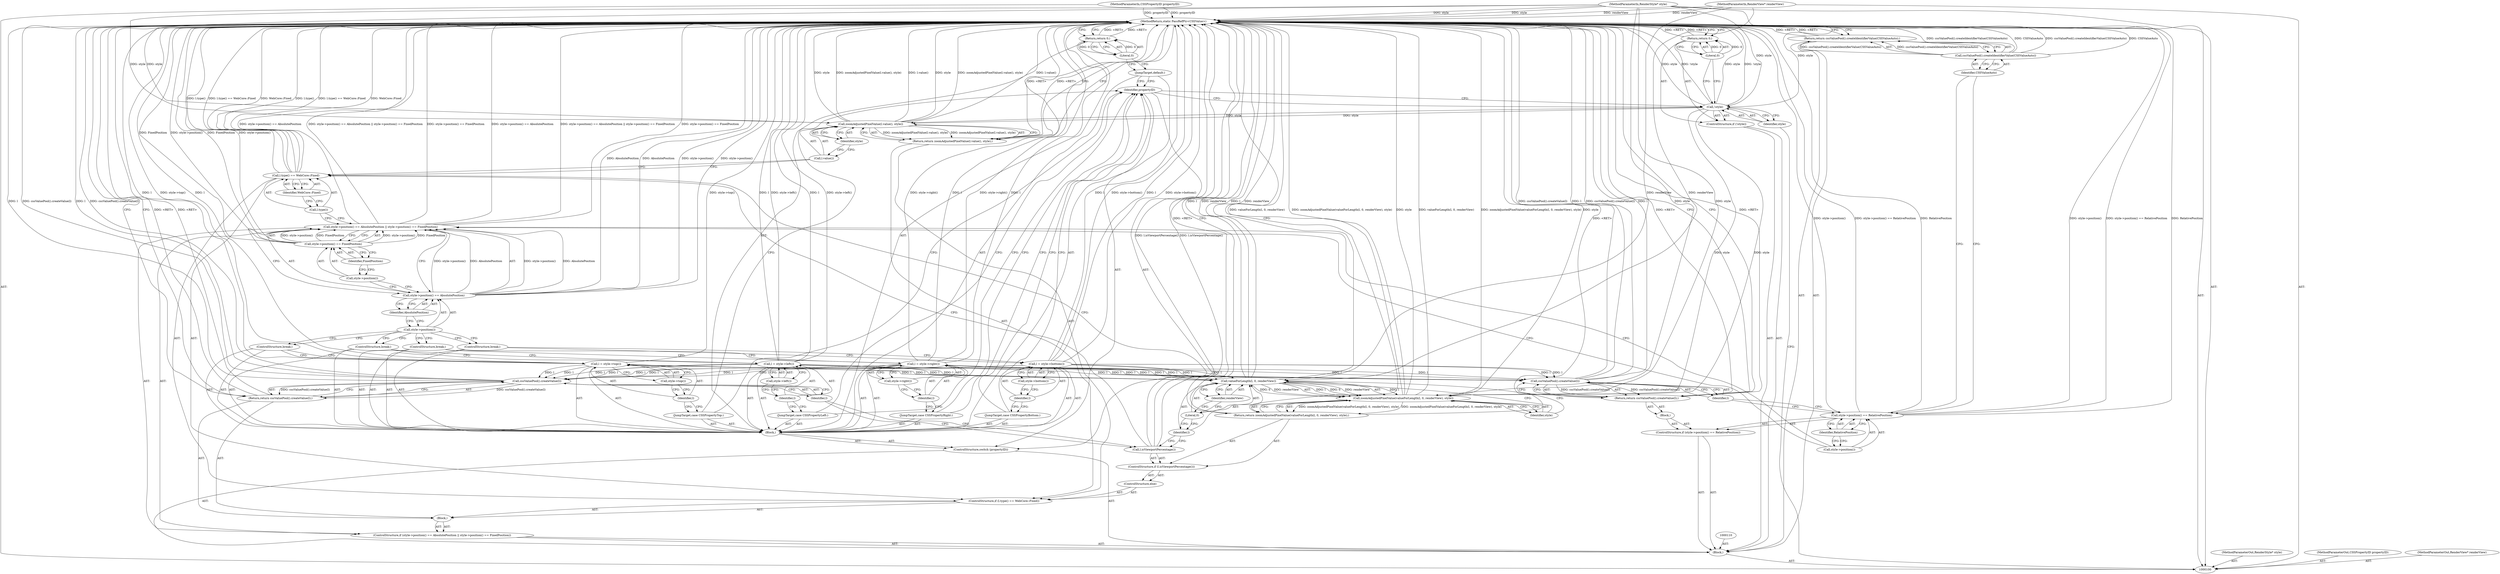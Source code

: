 digraph "0_Chrome_01e4ee2fda0a5e57a8d0c8cb829022eb84fdff12" {
"1000178" [label="(MethodReturn,static PassRefPtr<CSSValue>)"];
"1000101" [label="(MethodParameterIn,RenderStyle* style)"];
"1000250" [label="(MethodParameterOut,RenderStyle* style)"];
"1000102" [label="(MethodParameterIn,CSSPropertyID propertyID)"];
"1000251" [label="(MethodParameterOut,CSSPropertyID propertyID)"];
"1000103" [label="(MethodParameterIn,RenderView* renderView)"];
"1000252" [label="(MethodParameterOut,RenderView* renderView)"];
"1000118" [label="(ControlStructure,break;)"];
"1000119" [label="(JumpTarget,case CSSPropertyRight:)"];
"1000120" [label="(Call,l = style->right())"];
"1000121" [label="(Identifier,l)"];
"1000122" [label="(Call,style->right())"];
"1000123" [label="(ControlStructure,break;)"];
"1000124" [label="(JumpTarget,case CSSPropertyTop:)"];
"1000125" [label="(Call,l = style->top())"];
"1000126" [label="(Identifier,l)"];
"1000127" [label="(Call,style->top())"];
"1000128" [label="(ControlStructure,break;)"];
"1000129" [label="(JumpTarget,case CSSPropertyBottom:)"];
"1000130" [label="(Call,l = style->bottom())"];
"1000131" [label="(Identifier,l)"];
"1000132" [label="(Call,style->bottom())"];
"1000133" [label="(ControlStructure,break;)"];
"1000104" [label="(Block,)"];
"1000134" [label="(JumpTarget,default:)"];
"1000135" [label="(Return,return 0;)"];
"1000136" [label="(Literal,0)"];
"1000141" [label="(Identifier,AbsolutePosition)"];
"1000137" [label="(ControlStructure,if (style->position() == AbsolutePosition || style->position() == FixedPosition))"];
"1000142" [label="(Call,style->position() == FixedPosition)"];
"1000143" [label="(Call,style->position())"];
"1000144" [label="(Identifier,FixedPosition)"];
"1000138" [label="(Call,style->position() == AbsolutePosition || style->position() == FixedPosition)"];
"1000139" [label="(Call,style->position() == AbsolutePosition)"];
"1000140" [label="(Call,style->position())"];
"1000145" [label="(Block,)"];
"1000147" [label="(Call,l.type() == WebCore::Fixed)"];
"1000148" [label="(Call,l.type())"];
"1000149" [label="(Identifier,WebCore::Fixed)"];
"1000146" [label="(ControlStructure,if (l.type() == WebCore::Fixed))"];
"1000150" [label="(Return,return zoomAdjustedPixelValue(l.value(), style);)"];
"1000151" [label="(Call,zoomAdjustedPixelValue(l.value(), style))"];
"1000152" [label="(Call,l.value())"];
"1000153" [label="(Identifier,style)"];
"1000155" [label="(ControlStructure,if (l.isViewportPercentage()))"];
"1000156" [label="(Call,l.isViewportPercentage())"];
"1000154" [label="(ControlStructure,else)"];
"1000157" [label="(Return,return zoomAdjustedPixelValue(valueForLength(l, 0, renderView), style);)"];
"1000158" [label="(Call,zoomAdjustedPixelValue(valueForLength(l, 0, renderView), style))"];
"1000159" [label="(Call,valueForLength(l, 0, renderView))"];
"1000160" [label="(Identifier,l)"];
"1000161" [label="(Literal,0)"];
"1000162" [label="(Identifier,renderView)"];
"1000163" [label="(Identifier,style)"];
"1000165" [label="(Call,cssValuePool().createValue(l))"];
"1000166" [label="(Identifier,l)"];
"1000164" [label="(Return,return cssValuePool().createValue(l);)"];
"1000105" [label="(ControlStructure,if (!style))"];
"1000106" [label="(Call,!style)"];
"1000107" [label="(Identifier,style)"];
"1000170" [label="(Identifier,RelativePosition)"];
"1000167" [label="(ControlStructure,if (style->position() == RelativePosition))"];
"1000171" [label="(Block,)"];
"1000168" [label="(Call,style->position() == RelativePosition)"];
"1000169" [label="(Call,style->position())"];
"1000173" [label="(Call,cssValuePool().createValue(l))"];
"1000174" [label="(Identifier,l)"];
"1000172" [label="(Return,return cssValuePool().createValue(l);)"];
"1000176" [label="(Call,cssValuePool().createIdentifierValue(CSSValueAuto))"];
"1000177" [label="(Identifier,CSSValueAuto)"];
"1000175" [label="(Return,return cssValuePool().createIdentifierValue(CSSValueAuto);)"];
"1000109" [label="(Literal,0)"];
"1000108" [label="(Return,return 0;)"];
"1000112" [label="(Identifier,propertyID)"];
"1000113" [label="(Block,)"];
"1000111" [label="(ControlStructure,switch (propertyID))"];
"1000114" [label="(JumpTarget,case CSSPropertyLeft:)"];
"1000115" [label="(Call,l = style->left())"];
"1000116" [label="(Identifier,l)"];
"1000117" [label="(Call,style->left())"];
"1000178" -> "1000100"  [label="AST: "];
"1000178" -> "1000108"  [label="CFG: "];
"1000178" -> "1000135"  [label="CFG: "];
"1000178" -> "1000150"  [label="CFG: "];
"1000178" -> "1000157"  [label="CFG: "];
"1000178" -> "1000164"  [label="CFG: "];
"1000178" -> "1000172"  [label="CFG: "];
"1000178" -> "1000175"  [label="CFG: "];
"1000138" -> "1000178"  [label="DDG: style->position() == FixedPosition"];
"1000138" -> "1000178"  [label="DDG: style->position() == AbsolutePosition"];
"1000138" -> "1000178"  [label="DDG: style->position() == AbsolutePosition || style->position() == FixedPosition"];
"1000168" -> "1000178"  [label="DDG: style->position()"];
"1000168" -> "1000178"  [label="DDG: style->position() == RelativePosition"];
"1000168" -> "1000178"  [label="DDG: RelativePosition"];
"1000159" -> "1000178"  [label="DDG: l"];
"1000159" -> "1000178"  [label="DDG: renderView"];
"1000102" -> "1000178"  [label="DDG: propertyID"];
"1000158" -> "1000178"  [label="DDG: valueForLength(l, 0, renderView)"];
"1000158" -> "1000178"  [label="DDG: zoomAdjustedPixelValue(valueForLength(l, 0, renderView), style)"];
"1000158" -> "1000178"  [label="DDG: style"];
"1000115" -> "1000178"  [label="DDG: style->left()"];
"1000115" -> "1000178"  [label="DDG: l"];
"1000125" -> "1000178"  [label="DDG: l"];
"1000125" -> "1000178"  [label="DDG: style->top()"];
"1000106" -> "1000178"  [label="DDG: style"];
"1000106" -> "1000178"  [label="DDG: !style"];
"1000151" -> "1000178"  [label="DDG: zoomAdjustedPixelValue(l.value(), style)"];
"1000151" -> "1000178"  [label="DDG: l.value()"];
"1000151" -> "1000178"  [label="DDG: style"];
"1000130" -> "1000178"  [label="DDG: style->bottom()"];
"1000130" -> "1000178"  [label="DDG: l"];
"1000139" -> "1000178"  [label="DDG: AbsolutePosition"];
"1000139" -> "1000178"  [label="DDG: style->position()"];
"1000165" -> "1000178"  [label="DDG: l"];
"1000165" -> "1000178"  [label="DDG: cssValuePool().createValue(l)"];
"1000142" -> "1000178"  [label="DDG: FixedPosition"];
"1000142" -> "1000178"  [label="DDG: style->position()"];
"1000103" -> "1000178"  [label="DDG: renderView"];
"1000120" -> "1000178"  [label="DDG: l"];
"1000120" -> "1000178"  [label="DDG: style->right()"];
"1000147" -> "1000178"  [label="DDG: WebCore::Fixed"];
"1000147" -> "1000178"  [label="DDG: l.type()"];
"1000147" -> "1000178"  [label="DDG: l.type() == WebCore::Fixed"];
"1000176" -> "1000178"  [label="DDG: cssValuePool().createIdentifierValue(CSSValueAuto)"];
"1000176" -> "1000178"  [label="DDG: CSSValueAuto"];
"1000101" -> "1000178"  [label="DDG: style"];
"1000173" -> "1000178"  [label="DDG: cssValuePool().createValue(l)"];
"1000173" -> "1000178"  [label="DDG: l"];
"1000156" -> "1000178"  [label="DDG: l.isViewportPercentage()"];
"1000172" -> "1000178"  [label="DDG: <RET>"];
"1000108" -> "1000178"  [label="DDG: <RET>"];
"1000175" -> "1000178"  [label="DDG: <RET>"];
"1000164" -> "1000178"  [label="DDG: <RET>"];
"1000150" -> "1000178"  [label="DDG: <RET>"];
"1000157" -> "1000178"  [label="DDG: <RET>"];
"1000135" -> "1000178"  [label="DDG: <RET>"];
"1000101" -> "1000100"  [label="AST: "];
"1000101" -> "1000178"  [label="DDG: style"];
"1000101" -> "1000106"  [label="DDG: style"];
"1000101" -> "1000151"  [label="DDG: style"];
"1000101" -> "1000158"  [label="DDG: style"];
"1000250" -> "1000100"  [label="AST: "];
"1000102" -> "1000100"  [label="AST: "];
"1000102" -> "1000178"  [label="DDG: propertyID"];
"1000251" -> "1000100"  [label="AST: "];
"1000103" -> "1000100"  [label="AST: "];
"1000103" -> "1000178"  [label="DDG: renderView"];
"1000103" -> "1000159"  [label="DDG: renderView"];
"1000252" -> "1000100"  [label="AST: "];
"1000118" -> "1000113"  [label="AST: "];
"1000118" -> "1000115"  [label="CFG: "];
"1000140" -> "1000118"  [label="CFG: "];
"1000119" -> "1000113"  [label="AST: "];
"1000119" -> "1000112"  [label="CFG: "];
"1000121" -> "1000119"  [label="CFG: "];
"1000120" -> "1000113"  [label="AST: "];
"1000120" -> "1000122"  [label="CFG: "];
"1000121" -> "1000120"  [label="AST: "];
"1000122" -> "1000120"  [label="AST: "];
"1000123" -> "1000120"  [label="CFG: "];
"1000120" -> "1000178"  [label="DDG: l"];
"1000120" -> "1000178"  [label="DDG: style->right()"];
"1000120" -> "1000159"  [label="DDG: l"];
"1000120" -> "1000165"  [label="DDG: l"];
"1000120" -> "1000173"  [label="DDG: l"];
"1000121" -> "1000120"  [label="AST: "];
"1000121" -> "1000119"  [label="CFG: "];
"1000122" -> "1000121"  [label="CFG: "];
"1000122" -> "1000120"  [label="AST: "];
"1000122" -> "1000121"  [label="CFG: "];
"1000120" -> "1000122"  [label="CFG: "];
"1000123" -> "1000113"  [label="AST: "];
"1000123" -> "1000120"  [label="CFG: "];
"1000140" -> "1000123"  [label="CFG: "];
"1000124" -> "1000113"  [label="AST: "];
"1000124" -> "1000112"  [label="CFG: "];
"1000126" -> "1000124"  [label="CFG: "];
"1000125" -> "1000113"  [label="AST: "];
"1000125" -> "1000127"  [label="CFG: "];
"1000126" -> "1000125"  [label="AST: "];
"1000127" -> "1000125"  [label="AST: "];
"1000128" -> "1000125"  [label="CFG: "];
"1000125" -> "1000178"  [label="DDG: l"];
"1000125" -> "1000178"  [label="DDG: style->top()"];
"1000125" -> "1000159"  [label="DDG: l"];
"1000125" -> "1000165"  [label="DDG: l"];
"1000125" -> "1000173"  [label="DDG: l"];
"1000126" -> "1000125"  [label="AST: "];
"1000126" -> "1000124"  [label="CFG: "];
"1000127" -> "1000126"  [label="CFG: "];
"1000127" -> "1000125"  [label="AST: "];
"1000127" -> "1000126"  [label="CFG: "];
"1000125" -> "1000127"  [label="CFG: "];
"1000128" -> "1000113"  [label="AST: "];
"1000128" -> "1000125"  [label="CFG: "];
"1000140" -> "1000128"  [label="CFG: "];
"1000129" -> "1000113"  [label="AST: "];
"1000129" -> "1000112"  [label="CFG: "];
"1000131" -> "1000129"  [label="CFG: "];
"1000130" -> "1000113"  [label="AST: "];
"1000130" -> "1000132"  [label="CFG: "];
"1000131" -> "1000130"  [label="AST: "];
"1000132" -> "1000130"  [label="AST: "];
"1000133" -> "1000130"  [label="CFG: "];
"1000130" -> "1000178"  [label="DDG: style->bottom()"];
"1000130" -> "1000178"  [label="DDG: l"];
"1000130" -> "1000159"  [label="DDG: l"];
"1000130" -> "1000165"  [label="DDG: l"];
"1000130" -> "1000173"  [label="DDG: l"];
"1000131" -> "1000130"  [label="AST: "];
"1000131" -> "1000129"  [label="CFG: "];
"1000132" -> "1000131"  [label="CFG: "];
"1000132" -> "1000130"  [label="AST: "];
"1000132" -> "1000131"  [label="CFG: "];
"1000130" -> "1000132"  [label="CFG: "];
"1000133" -> "1000113"  [label="AST: "];
"1000133" -> "1000130"  [label="CFG: "];
"1000140" -> "1000133"  [label="CFG: "];
"1000104" -> "1000100"  [label="AST: "];
"1000105" -> "1000104"  [label="AST: "];
"1000110" -> "1000104"  [label="AST: "];
"1000111" -> "1000104"  [label="AST: "];
"1000137" -> "1000104"  [label="AST: "];
"1000167" -> "1000104"  [label="AST: "];
"1000175" -> "1000104"  [label="AST: "];
"1000134" -> "1000113"  [label="AST: "];
"1000134" -> "1000112"  [label="CFG: "];
"1000136" -> "1000134"  [label="CFG: "];
"1000135" -> "1000113"  [label="AST: "];
"1000135" -> "1000136"  [label="CFG: "];
"1000136" -> "1000135"  [label="AST: "];
"1000178" -> "1000135"  [label="CFG: "];
"1000135" -> "1000178"  [label="DDG: <RET>"];
"1000136" -> "1000135"  [label="DDG: 0"];
"1000136" -> "1000135"  [label="AST: "];
"1000136" -> "1000134"  [label="CFG: "];
"1000135" -> "1000136"  [label="CFG: "];
"1000136" -> "1000135"  [label="DDG: 0"];
"1000141" -> "1000139"  [label="AST: "];
"1000141" -> "1000140"  [label="CFG: "];
"1000139" -> "1000141"  [label="CFG: "];
"1000137" -> "1000104"  [label="AST: "];
"1000138" -> "1000137"  [label="AST: "];
"1000145" -> "1000137"  [label="AST: "];
"1000142" -> "1000138"  [label="AST: "];
"1000142" -> "1000144"  [label="CFG: "];
"1000143" -> "1000142"  [label="AST: "];
"1000144" -> "1000142"  [label="AST: "];
"1000138" -> "1000142"  [label="CFG: "];
"1000142" -> "1000178"  [label="DDG: FixedPosition"];
"1000142" -> "1000178"  [label="DDG: style->position()"];
"1000142" -> "1000138"  [label="DDG: style->position()"];
"1000142" -> "1000138"  [label="DDG: FixedPosition"];
"1000143" -> "1000142"  [label="AST: "];
"1000143" -> "1000139"  [label="CFG: "];
"1000144" -> "1000143"  [label="CFG: "];
"1000144" -> "1000142"  [label="AST: "];
"1000144" -> "1000143"  [label="CFG: "];
"1000142" -> "1000144"  [label="CFG: "];
"1000138" -> "1000137"  [label="AST: "];
"1000138" -> "1000139"  [label="CFG: "];
"1000138" -> "1000142"  [label="CFG: "];
"1000139" -> "1000138"  [label="AST: "];
"1000142" -> "1000138"  [label="AST: "];
"1000148" -> "1000138"  [label="CFG: "];
"1000169" -> "1000138"  [label="CFG: "];
"1000138" -> "1000178"  [label="DDG: style->position() == FixedPosition"];
"1000138" -> "1000178"  [label="DDG: style->position() == AbsolutePosition"];
"1000138" -> "1000178"  [label="DDG: style->position() == AbsolutePosition || style->position() == FixedPosition"];
"1000139" -> "1000138"  [label="DDG: style->position()"];
"1000139" -> "1000138"  [label="DDG: AbsolutePosition"];
"1000142" -> "1000138"  [label="DDG: style->position()"];
"1000142" -> "1000138"  [label="DDG: FixedPosition"];
"1000139" -> "1000138"  [label="AST: "];
"1000139" -> "1000141"  [label="CFG: "];
"1000140" -> "1000139"  [label="AST: "];
"1000141" -> "1000139"  [label="AST: "];
"1000143" -> "1000139"  [label="CFG: "];
"1000138" -> "1000139"  [label="CFG: "];
"1000139" -> "1000178"  [label="DDG: AbsolutePosition"];
"1000139" -> "1000178"  [label="DDG: style->position()"];
"1000139" -> "1000138"  [label="DDG: style->position()"];
"1000139" -> "1000138"  [label="DDG: AbsolutePosition"];
"1000140" -> "1000139"  [label="AST: "];
"1000140" -> "1000118"  [label="CFG: "];
"1000140" -> "1000123"  [label="CFG: "];
"1000140" -> "1000128"  [label="CFG: "];
"1000140" -> "1000133"  [label="CFG: "];
"1000141" -> "1000140"  [label="CFG: "];
"1000145" -> "1000137"  [label="AST: "];
"1000146" -> "1000145"  [label="AST: "];
"1000164" -> "1000145"  [label="AST: "];
"1000147" -> "1000146"  [label="AST: "];
"1000147" -> "1000149"  [label="CFG: "];
"1000148" -> "1000147"  [label="AST: "];
"1000149" -> "1000147"  [label="AST: "];
"1000152" -> "1000147"  [label="CFG: "];
"1000156" -> "1000147"  [label="CFG: "];
"1000147" -> "1000178"  [label="DDG: WebCore::Fixed"];
"1000147" -> "1000178"  [label="DDG: l.type()"];
"1000147" -> "1000178"  [label="DDG: l.type() == WebCore::Fixed"];
"1000148" -> "1000147"  [label="AST: "];
"1000148" -> "1000138"  [label="CFG: "];
"1000149" -> "1000148"  [label="CFG: "];
"1000149" -> "1000147"  [label="AST: "];
"1000149" -> "1000148"  [label="CFG: "];
"1000147" -> "1000149"  [label="CFG: "];
"1000146" -> "1000145"  [label="AST: "];
"1000147" -> "1000146"  [label="AST: "];
"1000150" -> "1000146"  [label="AST: "];
"1000154" -> "1000146"  [label="AST: "];
"1000150" -> "1000146"  [label="AST: "];
"1000150" -> "1000151"  [label="CFG: "];
"1000151" -> "1000150"  [label="AST: "];
"1000178" -> "1000150"  [label="CFG: "];
"1000150" -> "1000178"  [label="DDG: <RET>"];
"1000151" -> "1000150"  [label="DDG: zoomAdjustedPixelValue(l.value(), style)"];
"1000151" -> "1000150"  [label="AST: "];
"1000151" -> "1000153"  [label="CFG: "];
"1000152" -> "1000151"  [label="AST: "];
"1000153" -> "1000151"  [label="AST: "];
"1000150" -> "1000151"  [label="CFG: "];
"1000151" -> "1000178"  [label="DDG: zoomAdjustedPixelValue(l.value(), style)"];
"1000151" -> "1000178"  [label="DDG: l.value()"];
"1000151" -> "1000178"  [label="DDG: style"];
"1000151" -> "1000150"  [label="DDG: zoomAdjustedPixelValue(l.value(), style)"];
"1000106" -> "1000151"  [label="DDG: style"];
"1000101" -> "1000151"  [label="DDG: style"];
"1000152" -> "1000151"  [label="AST: "];
"1000152" -> "1000147"  [label="CFG: "];
"1000153" -> "1000152"  [label="CFG: "];
"1000153" -> "1000151"  [label="AST: "];
"1000153" -> "1000152"  [label="CFG: "];
"1000151" -> "1000153"  [label="CFG: "];
"1000155" -> "1000154"  [label="AST: "];
"1000156" -> "1000155"  [label="AST: "];
"1000157" -> "1000155"  [label="AST: "];
"1000156" -> "1000155"  [label="AST: "];
"1000156" -> "1000147"  [label="CFG: "];
"1000160" -> "1000156"  [label="CFG: "];
"1000166" -> "1000156"  [label="CFG: "];
"1000156" -> "1000178"  [label="DDG: l.isViewportPercentage()"];
"1000154" -> "1000146"  [label="AST: "];
"1000155" -> "1000154"  [label="AST: "];
"1000157" -> "1000155"  [label="AST: "];
"1000157" -> "1000158"  [label="CFG: "];
"1000158" -> "1000157"  [label="AST: "];
"1000178" -> "1000157"  [label="CFG: "];
"1000157" -> "1000178"  [label="DDG: <RET>"];
"1000158" -> "1000157"  [label="DDG: zoomAdjustedPixelValue(valueForLength(l, 0, renderView), style)"];
"1000158" -> "1000157"  [label="AST: "];
"1000158" -> "1000163"  [label="CFG: "];
"1000159" -> "1000158"  [label="AST: "];
"1000163" -> "1000158"  [label="AST: "];
"1000157" -> "1000158"  [label="CFG: "];
"1000158" -> "1000178"  [label="DDG: valueForLength(l, 0, renderView)"];
"1000158" -> "1000178"  [label="DDG: zoomAdjustedPixelValue(valueForLength(l, 0, renderView), style)"];
"1000158" -> "1000178"  [label="DDG: style"];
"1000158" -> "1000157"  [label="DDG: zoomAdjustedPixelValue(valueForLength(l, 0, renderView), style)"];
"1000159" -> "1000158"  [label="DDG: l"];
"1000159" -> "1000158"  [label="DDG: 0"];
"1000159" -> "1000158"  [label="DDG: renderView"];
"1000106" -> "1000158"  [label="DDG: style"];
"1000101" -> "1000158"  [label="DDG: style"];
"1000159" -> "1000158"  [label="AST: "];
"1000159" -> "1000162"  [label="CFG: "];
"1000160" -> "1000159"  [label="AST: "];
"1000161" -> "1000159"  [label="AST: "];
"1000162" -> "1000159"  [label="AST: "];
"1000163" -> "1000159"  [label="CFG: "];
"1000159" -> "1000178"  [label="DDG: l"];
"1000159" -> "1000178"  [label="DDG: renderView"];
"1000159" -> "1000158"  [label="DDG: l"];
"1000159" -> "1000158"  [label="DDG: 0"];
"1000159" -> "1000158"  [label="DDG: renderView"];
"1000125" -> "1000159"  [label="DDG: l"];
"1000120" -> "1000159"  [label="DDG: l"];
"1000115" -> "1000159"  [label="DDG: l"];
"1000130" -> "1000159"  [label="DDG: l"];
"1000103" -> "1000159"  [label="DDG: renderView"];
"1000160" -> "1000159"  [label="AST: "];
"1000160" -> "1000156"  [label="CFG: "];
"1000161" -> "1000160"  [label="CFG: "];
"1000161" -> "1000159"  [label="AST: "];
"1000161" -> "1000160"  [label="CFG: "];
"1000162" -> "1000161"  [label="CFG: "];
"1000162" -> "1000159"  [label="AST: "];
"1000162" -> "1000161"  [label="CFG: "];
"1000159" -> "1000162"  [label="CFG: "];
"1000163" -> "1000158"  [label="AST: "];
"1000163" -> "1000159"  [label="CFG: "];
"1000158" -> "1000163"  [label="CFG: "];
"1000165" -> "1000164"  [label="AST: "];
"1000165" -> "1000166"  [label="CFG: "];
"1000166" -> "1000165"  [label="AST: "];
"1000164" -> "1000165"  [label="CFG: "];
"1000165" -> "1000178"  [label="DDG: l"];
"1000165" -> "1000178"  [label="DDG: cssValuePool().createValue(l)"];
"1000165" -> "1000164"  [label="DDG: cssValuePool().createValue(l)"];
"1000125" -> "1000165"  [label="DDG: l"];
"1000120" -> "1000165"  [label="DDG: l"];
"1000115" -> "1000165"  [label="DDG: l"];
"1000130" -> "1000165"  [label="DDG: l"];
"1000166" -> "1000165"  [label="AST: "];
"1000166" -> "1000156"  [label="CFG: "];
"1000165" -> "1000166"  [label="CFG: "];
"1000164" -> "1000145"  [label="AST: "];
"1000164" -> "1000165"  [label="CFG: "];
"1000165" -> "1000164"  [label="AST: "];
"1000178" -> "1000164"  [label="CFG: "];
"1000164" -> "1000178"  [label="DDG: <RET>"];
"1000165" -> "1000164"  [label="DDG: cssValuePool().createValue(l)"];
"1000105" -> "1000104"  [label="AST: "];
"1000106" -> "1000105"  [label="AST: "];
"1000108" -> "1000105"  [label="AST: "];
"1000106" -> "1000105"  [label="AST: "];
"1000106" -> "1000107"  [label="CFG: "];
"1000107" -> "1000106"  [label="AST: "];
"1000109" -> "1000106"  [label="CFG: "];
"1000112" -> "1000106"  [label="CFG: "];
"1000106" -> "1000178"  [label="DDG: style"];
"1000106" -> "1000178"  [label="DDG: !style"];
"1000101" -> "1000106"  [label="DDG: style"];
"1000106" -> "1000151"  [label="DDG: style"];
"1000106" -> "1000158"  [label="DDG: style"];
"1000107" -> "1000106"  [label="AST: "];
"1000107" -> "1000100"  [label="CFG: "];
"1000106" -> "1000107"  [label="CFG: "];
"1000170" -> "1000168"  [label="AST: "];
"1000170" -> "1000169"  [label="CFG: "];
"1000168" -> "1000170"  [label="CFG: "];
"1000167" -> "1000104"  [label="AST: "];
"1000168" -> "1000167"  [label="AST: "];
"1000171" -> "1000167"  [label="AST: "];
"1000171" -> "1000167"  [label="AST: "];
"1000172" -> "1000171"  [label="AST: "];
"1000168" -> "1000167"  [label="AST: "];
"1000168" -> "1000170"  [label="CFG: "];
"1000169" -> "1000168"  [label="AST: "];
"1000170" -> "1000168"  [label="AST: "];
"1000174" -> "1000168"  [label="CFG: "];
"1000177" -> "1000168"  [label="CFG: "];
"1000168" -> "1000178"  [label="DDG: style->position()"];
"1000168" -> "1000178"  [label="DDG: style->position() == RelativePosition"];
"1000168" -> "1000178"  [label="DDG: RelativePosition"];
"1000169" -> "1000168"  [label="AST: "];
"1000169" -> "1000138"  [label="CFG: "];
"1000170" -> "1000169"  [label="CFG: "];
"1000173" -> "1000172"  [label="AST: "];
"1000173" -> "1000174"  [label="CFG: "];
"1000174" -> "1000173"  [label="AST: "];
"1000172" -> "1000173"  [label="CFG: "];
"1000173" -> "1000178"  [label="DDG: cssValuePool().createValue(l)"];
"1000173" -> "1000178"  [label="DDG: l"];
"1000173" -> "1000172"  [label="DDG: cssValuePool().createValue(l)"];
"1000125" -> "1000173"  [label="DDG: l"];
"1000120" -> "1000173"  [label="DDG: l"];
"1000115" -> "1000173"  [label="DDG: l"];
"1000130" -> "1000173"  [label="DDG: l"];
"1000174" -> "1000173"  [label="AST: "];
"1000174" -> "1000168"  [label="CFG: "];
"1000173" -> "1000174"  [label="CFG: "];
"1000172" -> "1000171"  [label="AST: "];
"1000172" -> "1000173"  [label="CFG: "];
"1000173" -> "1000172"  [label="AST: "];
"1000178" -> "1000172"  [label="CFG: "];
"1000172" -> "1000178"  [label="DDG: <RET>"];
"1000173" -> "1000172"  [label="DDG: cssValuePool().createValue(l)"];
"1000176" -> "1000175"  [label="AST: "];
"1000176" -> "1000177"  [label="CFG: "];
"1000177" -> "1000176"  [label="AST: "];
"1000175" -> "1000176"  [label="CFG: "];
"1000176" -> "1000178"  [label="DDG: cssValuePool().createIdentifierValue(CSSValueAuto)"];
"1000176" -> "1000178"  [label="DDG: CSSValueAuto"];
"1000176" -> "1000175"  [label="DDG: cssValuePool().createIdentifierValue(CSSValueAuto)"];
"1000177" -> "1000176"  [label="AST: "];
"1000177" -> "1000168"  [label="CFG: "];
"1000176" -> "1000177"  [label="CFG: "];
"1000175" -> "1000104"  [label="AST: "];
"1000175" -> "1000176"  [label="CFG: "];
"1000176" -> "1000175"  [label="AST: "];
"1000178" -> "1000175"  [label="CFG: "];
"1000175" -> "1000178"  [label="DDG: <RET>"];
"1000176" -> "1000175"  [label="DDG: cssValuePool().createIdentifierValue(CSSValueAuto)"];
"1000109" -> "1000108"  [label="AST: "];
"1000109" -> "1000106"  [label="CFG: "];
"1000108" -> "1000109"  [label="CFG: "];
"1000109" -> "1000108"  [label="DDG: 0"];
"1000108" -> "1000105"  [label="AST: "];
"1000108" -> "1000109"  [label="CFG: "];
"1000109" -> "1000108"  [label="AST: "];
"1000178" -> "1000108"  [label="CFG: "];
"1000108" -> "1000178"  [label="DDG: <RET>"];
"1000109" -> "1000108"  [label="DDG: 0"];
"1000112" -> "1000111"  [label="AST: "];
"1000112" -> "1000106"  [label="CFG: "];
"1000114" -> "1000112"  [label="CFG: "];
"1000119" -> "1000112"  [label="CFG: "];
"1000124" -> "1000112"  [label="CFG: "];
"1000129" -> "1000112"  [label="CFG: "];
"1000134" -> "1000112"  [label="CFG: "];
"1000113" -> "1000111"  [label="AST: "];
"1000114" -> "1000113"  [label="AST: "];
"1000115" -> "1000113"  [label="AST: "];
"1000118" -> "1000113"  [label="AST: "];
"1000119" -> "1000113"  [label="AST: "];
"1000120" -> "1000113"  [label="AST: "];
"1000123" -> "1000113"  [label="AST: "];
"1000124" -> "1000113"  [label="AST: "];
"1000125" -> "1000113"  [label="AST: "];
"1000128" -> "1000113"  [label="AST: "];
"1000129" -> "1000113"  [label="AST: "];
"1000130" -> "1000113"  [label="AST: "];
"1000133" -> "1000113"  [label="AST: "];
"1000134" -> "1000113"  [label="AST: "];
"1000135" -> "1000113"  [label="AST: "];
"1000111" -> "1000104"  [label="AST: "];
"1000112" -> "1000111"  [label="AST: "];
"1000113" -> "1000111"  [label="AST: "];
"1000114" -> "1000113"  [label="AST: "];
"1000114" -> "1000112"  [label="CFG: "];
"1000116" -> "1000114"  [label="CFG: "];
"1000115" -> "1000113"  [label="AST: "];
"1000115" -> "1000117"  [label="CFG: "];
"1000116" -> "1000115"  [label="AST: "];
"1000117" -> "1000115"  [label="AST: "];
"1000118" -> "1000115"  [label="CFG: "];
"1000115" -> "1000178"  [label="DDG: style->left()"];
"1000115" -> "1000178"  [label="DDG: l"];
"1000115" -> "1000159"  [label="DDG: l"];
"1000115" -> "1000165"  [label="DDG: l"];
"1000115" -> "1000173"  [label="DDG: l"];
"1000116" -> "1000115"  [label="AST: "];
"1000116" -> "1000114"  [label="CFG: "];
"1000117" -> "1000116"  [label="CFG: "];
"1000117" -> "1000115"  [label="AST: "];
"1000117" -> "1000116"  [label="CFG: "];
"1000115" -> "1000117"  [label="CFG: "];
}
